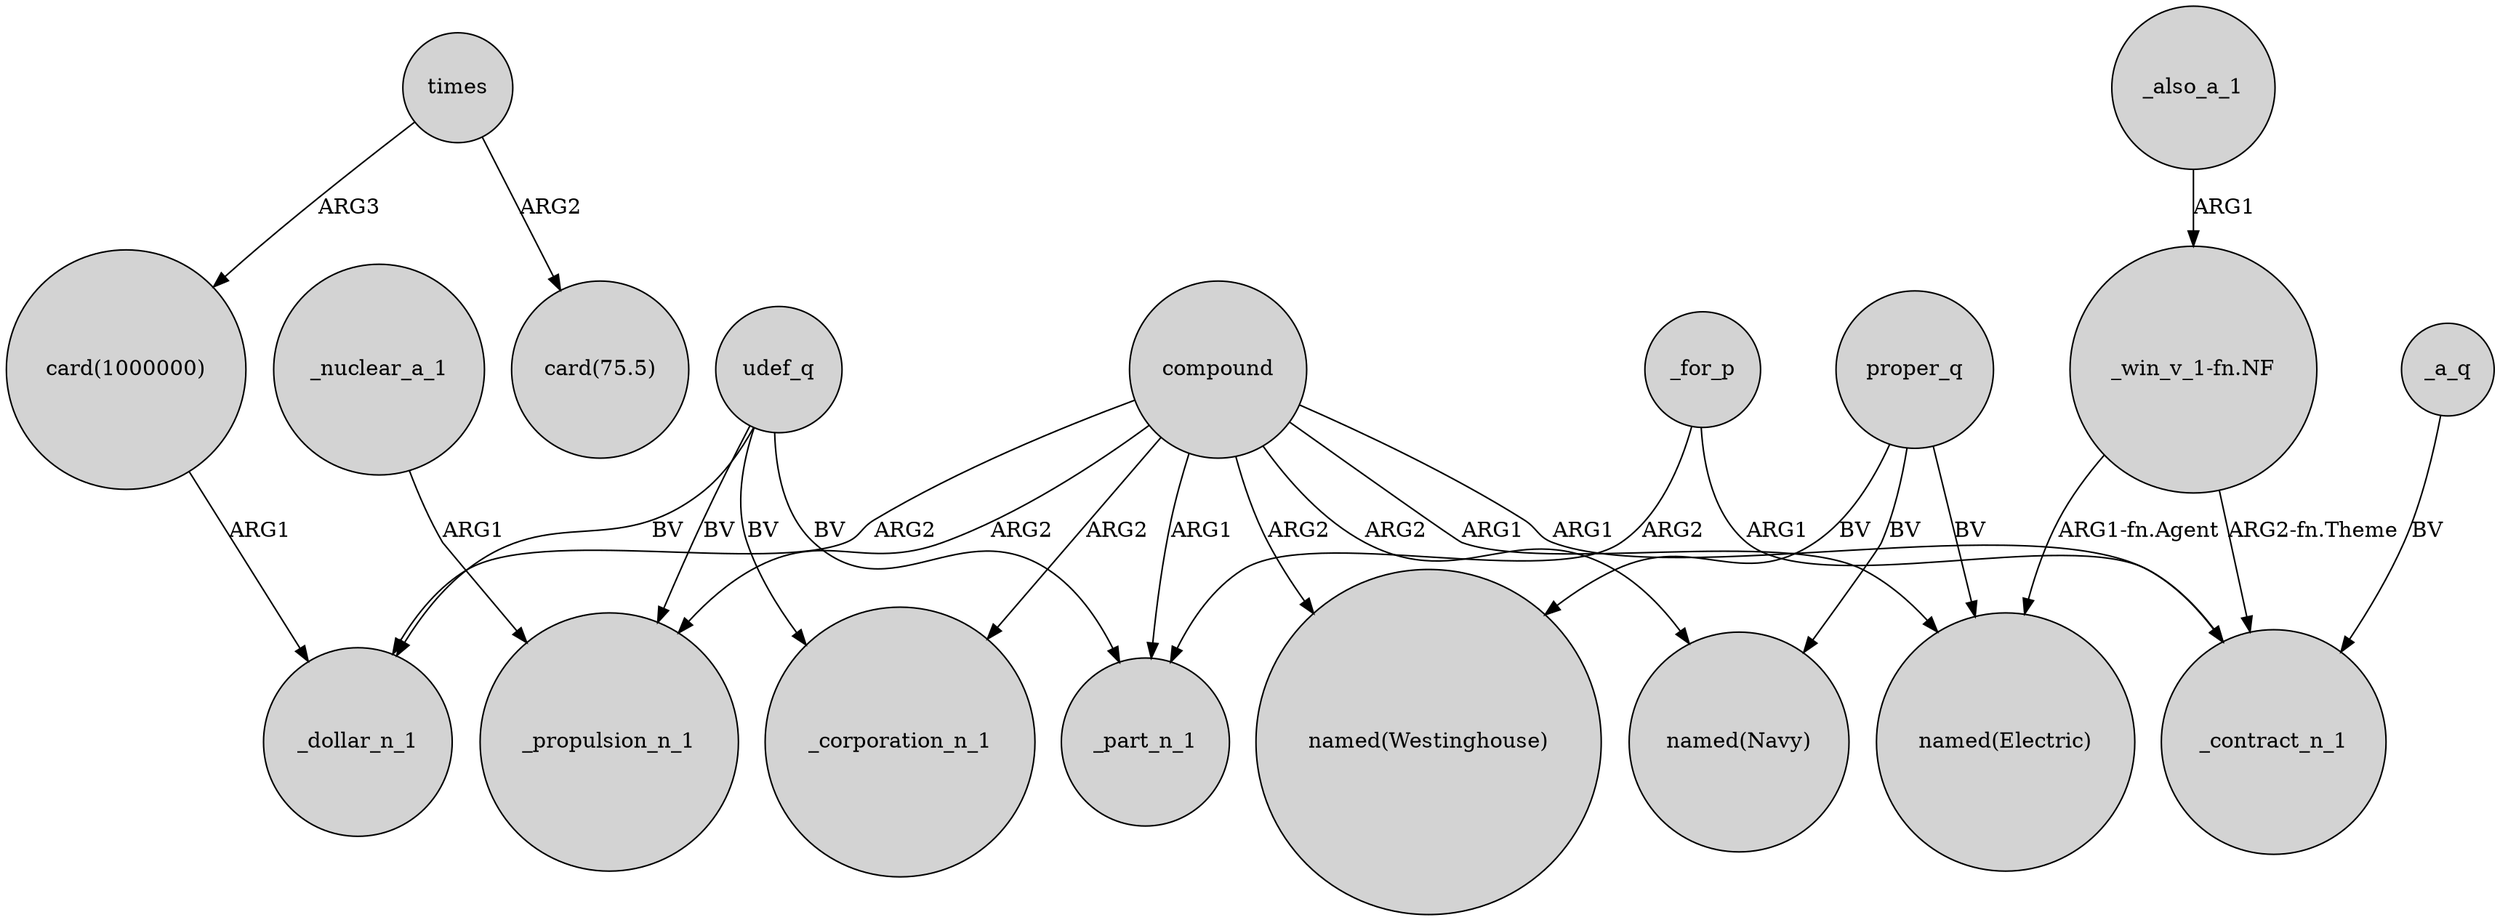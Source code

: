 digraph {
	node [shape=circle style=filled]
	"card(1000000)" -> _dollar_n_1 [label=ARG1]
	"_win_v_1-fn.NF" -> _contract_n_1 [label="ARG2-fn.Theme"]
	udef_q -> _propulsion_n_1 [label=BV]
	"_win_v_1-fn.NF" -> "named(Electric)" [label="ARG1-fn.Agent"]
	compound -> _part_n_1 [label=ARG1]
	compound -> _corporation_n_1 [label=ARG2]
	compound -> "named(Westinghouse)" [label=ARG2]
	proper_q -> "named(Westinghouse)" [label=BV]
	compound -> "named(Navy)" [label=ARG2]
	compound -> "named(Electric)" [label=ARG1]
	compound -> _contract_n_1 [label=ARG1]
	_a_q -> _contract_n_1 [label=BV]
	compound -> _propulsion_n_1 [label=ARG2]
	udef_q -> _corporation_n_1 [label=BV]
	proper_q -> "named(Navy)" [label=BV]
	times -> "card(1000000)" [label=ARG3]
	proper_q -> "named(Electric)" [label=BV]
	udef_q -> _part_n_1 [label=BV]
	_also_a_1 -> "_win_v_1-fn.NF" [label=ARG1]
	times -> "card(75.5)" [label=ARG2]
	_for_p -> _part_n_1 [label=ARG2]
	compound -> _dollar_n_1 [label=ARG2]
	_for_p -> _contract_n_1 [label=ARG1]
	udef_q -> _dollar_n_1 [label=BV]
	_nuclear_a_1 -> _propulsion_n_1 [label=ARG1]
}
